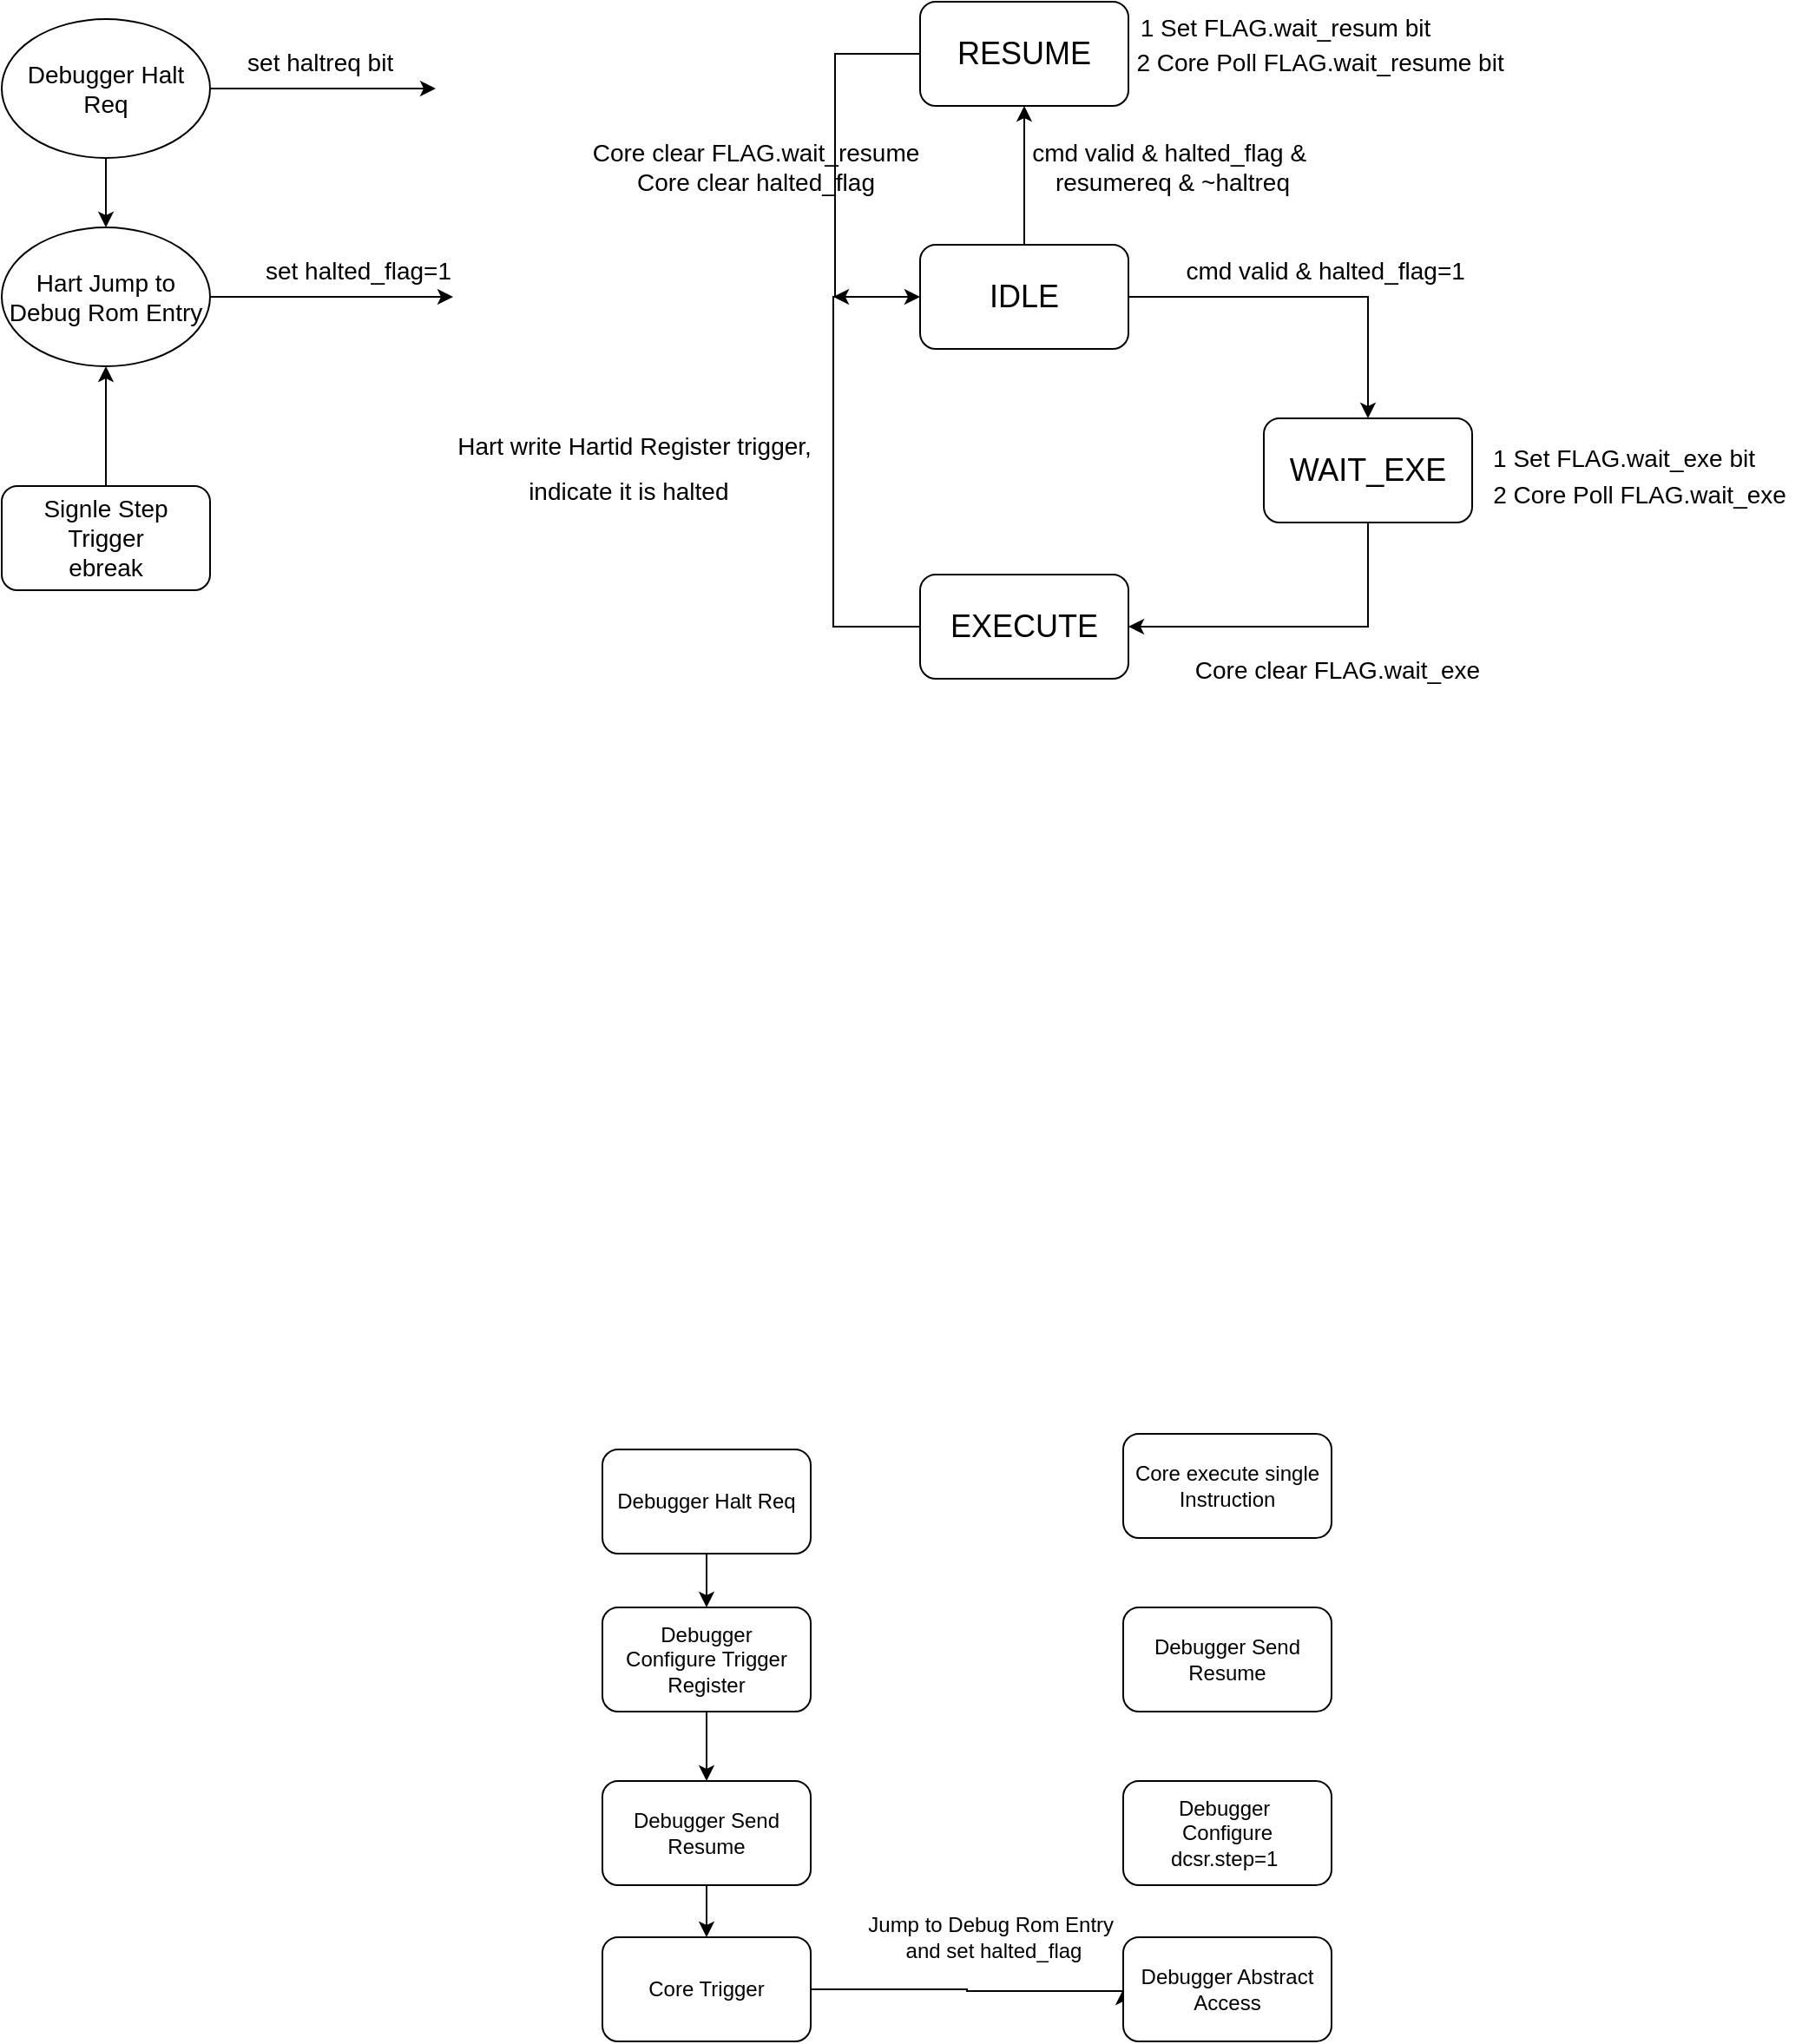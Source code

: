 <mxfile version="24.7.6">
  <diagram name="Page-1" id="58cdce13-f638-feb5-8d6f-7d28b1aa9fa0">
    <mxGraphModel dx="1195" dy="652" grid="1" gridSize="10" guides="0" tooltips="1" connect="1" arrows="1" fold="1" page="1" pageScale="1" pageWidth="1100" pageHeight="850" background="none" math="0" shadow="0">
      <root>
        <mxCell id="0" />
        <mxCell id="1" parent="0" />
        <mxCell id="yvpYBFrj47WIfBBR2a_V-3" style="edgeStyle=orthogonalEdgeStyle;rounded=0;orthogonalLoop=1;jettySize=auto;html=1;exitX=1;exitY=0.5;exitDx=0;exitDy=0;entryX=0.5;entryY=0;entryDx=0;entryDy=0;" edge="1" parent="1" source="yvpYBFrj47WIfBBR2a_V-1" target="yvpYBFrj47WIfBBR2a_V-2">
          <mxGeometry relative="1" as="geometry" />
        </mxCell>
        <mxCell id="yvpYBFrj47WIfBBR2a_V-29" style="edgeStyle=orthogonalEdgeStyle;rounded=0;orthogonalLoop=1;jettySize=auto;html=1;exitX=0.5;exitY=0;exitDx=0;exitDy=0;entryX=0.5;entryY=1;entryDx=0;entryDy=0;" edge="1" parent="1" source="yvpYBFrj47WIfBBR2a_V-1" target="yvpYBFrj47WIfBBR2a_V-17">
          <mxGeometry relative="1" as="geometry" />
        </mxCell>
        <mxCell id="yvpYBFrj47WIfBBR2a_V-1" value="&lt;font style=&quot;font-size: 18px;&quot;&gt;IDLE&lt;/font&gt;" style="rounded=1;whiteSpace=wrap;html=1;" vertex="1" parent="1">
          <mxGeometry x="593" y="225" width="120" height="60" as="geometry" />
        </mxCell>
        <mxCell id="yvpYBFrj47WIfBBR2a_V-6" style="edgeStyle=orthogonalEdgeStyle;rounded=0;orthogonalLoop=1;jettySize=auto;html=1;entryX=1;entryY=0.5;entryDx=0;entryDy=0;" edge="1" parent="1" source="yvpYBFrj47WIfBBR2a_V-2" target="yvpYBFrj47WIfBBR2a_V-5">
          <mxGeometry relative="1" as="geometry">
            <Array as="points">
              <mxPoint x="851" y="445" />
            </Array>
          </mxGeometry>
        </mxCell>
        <mxCell id="yvpYBFrj47WIfBBR2a_V-2" value="&lt;font style=&quot;font-size: 18px;&quot;&gt;WAIT_EXE&lt;/font&gt;" style="rounded=1;whiteSpace=wrap;html=1;" vertex="1" parent="1">
          <mxGeometry x="791" y="325" width="120" height="60" as="geometry" />
        </mxCell>
        <mxCell id="yvpYBFrj47WIfBBR2a_V-4" value="&lt;font style=&quot;font-size: 14px;&quot;&gt;cmd valid &amp;amp; halted_flag=1&amp;nbsp;&lt;/font&gt;" style="text;html=1;align=center;verticalAlign=middle;resizable=0;points=[];autosize=1;strokeColor=none;fillColor=none;" vertex="1" parent="1">
          <mxGeometry x="733" y="225" width="190" height="30" as="geometry" />
        </mxCell>
        <mxCell id="yvpYBFrj47WIfBBR2a_V-15" style="edgeStyle=orthogonalEdgeStyle;rounded=0;orthogonalLoop=1;jettySize=auto;html=1;exitX=0;exitY=0.5;exitDx=0;exitDy=0;entryX=0;entryY=0.5;entryDx=0;entryDy=0;" edge="1" parent="1" source="yvpYBFrj47WIfBBR2a_V-5" target="yvpYBFrj47WIfBBR2a_V-1">
          <mxGeometry relative="1" as="geometry">
            <mxPoint x="503" y="255" as="targetPoint" />
            <Array as="points">
              <mxPoint x="543" y="445" />
              <mxPoint x="543" y="255" />
            </Array>
          </mxGeometry>
        </mxCell>
        <mxCell id="yvpYBFrj47WIfBBR2a_V-5" value="&lt;span style=&quot;font-size: 18px;&quot;&gt;EXECUTE&lt;/span&gt;" style="rounded=1;whiteSpace=wrap;html=1;" vertex="1" parent="1">
          <mxGeometry x="593" y="415" width="120" height="60" as="geometry" />
        </mxCell>
        <mxCell id="yvpYBFrj47WIfBBR2a_V-7" value="&lt;font style=&quot;font-size: 14px;&quot;&gt;Core clear FLAG.wait_exe&lt;/font&gt;" style="text;html=1;align=center;verticalAlign=middle;resizable=0;points=[];autosize=1;strokeColor=none;fillColor=none;" vertex="1" parent="1">
          <mxGeometry x="738" y="455" width="190" height="30" as="geometry" />
        </mxCell>
        <mxCell id="yvpYBFrj47WIfBBR2a_V-14" value="&lt;font style=&quot;font-size: 14px;&quot;&gt;1 Set FLAG.wait_exe bit&lt;/font&gt;" style="text;html=1;align=center;verticalAlign=middle;resizable=0;points=[];autosize=1;strokeColor=none;fillColor=none;" vertex="1" parent="1">
          <mxGeometry x="913" y="333" width="170" height="30" as="geometry" />
        </mxCell>
        <mxCell id="yvpYBFrj47WIfBBR2a_V-16" value="&lt;font style=&quot;font-size: 14px;&quot;&gt;Ha&lt;/font&gt;&lt;font style=&quot;font-size: 14px;&quot;&gt;rt write Hartid Register trigger,&lt;/font&gt;&lt;div&gt;&lt;font style=&quot;&quot;&gt;&lt;font style=&quot;font-size: 14px;&quot;&gt;ind&lt;font style=&quot;&quot;&gt;icate it is halte&lt;/font&gt;d&lt;/font&gt;&lt;span style=&quot;font-size: 24px;&quot;&gt;&amp;nbsp;&lt;/span&gt;&lt;/font&gt;&lt;/div&gt;" style="text;html=1;align=center;verticalAlign=middle;resizable=0;points=[];autosize=1;strokeColor=none;fillColor=none;" vertex="1" parent="1">
          <mxGeometry x="313" y="325" width="230" height="60" as="geometry" />
        </mxCell>
        <mxCell id="yvpYBFrj47WIfBBR2a_V-36" style="edgeStyle=orthogonalEdgeStyle;rounded=0;orthogonalLoop=1;jettySize=auto;html=1;exitX=0;exitY=0.25;exitDx=0;exitDy=0;" edge="1" parent="1" source="yvpYBFrj47WIfBBR2a_V-17">
          <mxGeometry relative="1" as="geometry">
            <mxPoint x="543" y="255" as="targetPoint" />
            <Array as="points">
              <mxPoint x="593" y="115" />
              <mxPoint x="544" y="115" />
              <mxPoint x="544" y="255" />
            </Array>
          </mxGeometry>
        </mxCell>
        <mxCell id="yvpYBFrj47WIfBBR2a_V-17" value="&lt;font style=&quot;font-size: 18px;&quot;&gt;RESUME&lt;/font&gt;" style="rounded=1;whiteSpace=wrap;html=1;" vertex="1" parent="1">
          <mxGeometry x="593" y="85" width="120" height="60" as="geometry" />
        </mxCell>
        <mxCell id="yvpYBFrj47WIfBBR2a_V-21" style="edgeStyle=orthogonalEdgeStyle;rounded=0;orthogonalLoop=1;jettySize=auto;html=1;exitX=0.5;exitY=1;exitDx=0;exitDy=0;entryX=0.5;entryY=0;entryDx=0;entryDy=0;" edge="1" parent="1" source="yvpYBFrj47WIfBBR2a_V-19" target="yvpYBFrj47WIfBBR2a_V-20">
          <mxGeometry relative="1" as="geometry" />
        </mxCell>
        <mxCell id="yvpYBFrj47WIfBBR2a_V-19" value="&lt;font style=&quot;font-size: 14px;&quot;&gt;Debugger Halt Req&lt;/font&gt;" style="ellipse;whiteSpace=wrap;html=1;" vertex="1" parent="1">
          <mxGeometry x="64" y="95" width="120" height="80" as="geometry" />
        </mxCell>
        <mxCell id="yvpYBFrj47WIfBBR2a_V-22" style="edgeStyle=orthogonalEdgeStyle;rounded=0;orthogonalLoop=1;jettySize=auto;html=1;exitX=1;exitY=0.5;exitDx=0;exitDy=0;" edge="1" parent="1" source="yvpYBFrj47WIfBBR2a_V-20">
          <mxGeometry relative="1" as="geometry">
            <mxPoint x="324" y="255" as="targetPoint" />
          </mxGeometry>
        </mxCell>
        <mxCell id="yvpYBFrj47WIfBBR2a_V-20" value="&lt;font style=&quot;font-size: 14px;&quot;&gt;Hart Jump to Debug Rom Entry&lt;/font&gt;" style="ellipse;whiteSpace=wrap;html=1;" vertex="1" parent="1">
          <mxGeometry x="64" y="215" width="120" height="80" as="geometry" />
        </mxCell>
        <mxCell id="yvpYBFrj47WIfBBR2a_V-23" value="&lt;font style=&quot;font-size: 14px;&quot;&gt;set halted_flag=1&lt;/font&gt;" style="text;html=1;align=center;verticalAlign=middle;resizable=0;points=[];autosize=1;strokeColor=none;fillColor=none;" vertex="1" parent="1">
          <mxGeometry x="204" y="225" width="130" height="30" as="geometry" />
        </mxCell>
        <mxCell id="yvpYBFrj47WIfBBR2a_V-25" value="&lt;font style=&quot;font-size: 14px;&quot;&gt;set haltreq bit&amp;nbsp;&lt;/font&gt;" style="text;html=1;align=center;verticalAlign=middle;resizable=0;points=[];autosize=1;strokeColor=none;fillColor=none;" vertex="1" parent="1">
          <mxGeometry x="194" y="105" width="110" height="30" as="geometry" />
        </mxCell>
        <mxCell id="yvpYBFrj47WIfBBR2a_V-28" style="edgeStyle=orthogonalEdgeStyle;rounded=0;orthogonalLoop=1;jettySize=auto;html=1;exitX=1;exitY=0.5;exitDx=0;exitDy=0;" edge="1" parent="1" source="yvpYBFrj47WIfBBR2a_V-19">
          <mxGeometry relative="1" as="geometry">
            <mxPoint x="314" y="135" as="targetPoint" />
          </mxGeometry>
        </mxCell>
        <mxCell id="yvpYBFrj47WIfBBR2a_V-30" value="&lt;font style=&quot;font-size: 14px;&quot;&gt;cmd valid &amp;amp; halted_flag &amp;amp;&amp;nbsp;&lt;/font&gt;&lt;div&gt;&lt;font style=&quot;font-size: 14px;&quot;&gt;resumereq &amp;amp; ~haltreq&lt;/font&gt;&lt;/div&gt;" style="text;html=1;align=center;verticalAlign=middle;resizable=0;points=[];autosize=1;strokeColor=none;fillColor=none;" vertex="1" parent="1">
          <mxGeometry x="643" y="155" width="190" height="50" as="geometry" />
        </mxCell>
        <mxCell id="yvpYBFrj47WIfBBR2a_V-31" value="&lt;font style=&quot;font-size: 14px;&quot;&gt;2 Core Poll FLAG.wait_exe&lt;/font&gt;" style="text;html=1;align=center;verticalAlign=middle;resizable=0;points=[];autosize=1;strokeColor=none;fillColor=none;" vertex="1" parent="1">
          <mxGeometry x="913" y="354" width="187" height="29" as="geometry" />
        </mxCell>
        <mxCell id="yvpYBFrj47WIfBBR2a_V-32" value="&lt;font style=&quot;font-size: 14px;&quot;&gt;1 Set FLAG.wait_resum bit&lt;/font&gt;" style="text;html=1;align=center;verticalAlign=middle;resizable=0;points=[];autosize=1;strokeColor=none;fillColor=none;" vertex="1" parent="1">
          <mxGeometry x="708" y="85" width="190" height="30" as="geometry" />
        </mxCell>
        <mxCell id="yvpYBFrj47WIfBBR2a_V-33" value="&lt;font style=&quot;font-size: 14px;&quot;&gt;2 Core Poll FLAG.wait_resume bit&lt;/font&gt;" style="text;html=1;align=center;verticalAlign=middle;resizable=0;points=[];autosize=1;strokeColor=none;fillColor=none;" vertex="1" parent="1">
          <mxGeometry x="703" y="105" width="240" height="30" as="geometry" />
        </mxCell>
        <mxCell id="yvpYBFrj47WIfBBR2a_V-37" value="&lt;font style=&quot;font-size: 14px;&quot;&gt;Core clear FLAG.wait_resume&lt;/font&gt;&lt;div&gt;&lt;font style=&quot;font-size: 14px;&quot;&gt;Core clear halted_flag&lt;/font&gt;&lt;/div&gt;" style="text;html=1;align=center;verticalAlign=middle;resizable=0;points=[];autosize=1;strokeColor=none;fillColor=none;" vertex="1" parent="1">
          <mxGeometry x="395" y="157" width="206" height="46" as="geometry" />
        </mxCell>
        <mxCell id="yvpYBFrj47WIfBBR2a_V-40" style="edgeStyle=orthogonalEdgeStyle;rounded=0;orthogonalLoop=1;jettySize=auto;html=1;exitX=0.5;exitY=0;exitDx=0;exitDy=0;entryX=0.5;entryY=1;entryDx=0;entryDy=0;" edge="1" parent="1" source="yvpYBFrj47WIfBBR2a_V-39" target="yvpYBFrj47WIfBBR2a_V-20">
          <mxGeometry relative="1" as="geometry" />
        </mxCell>
        <mxCell id="yvpYBFrj47WIfBBR2a_V-39" value="&lt;span style=&quot;font-size: 14px;&quot;&gt;Signle Step&lt;/span&gt;&lt;div&gt;&lt;span style=&quot;font-size: 14px;&quot;&gt;Trigger&lt;/span&gt;&lt;/div&gt;&lt;div&gt;&lt;span style=&quot;font-size: 14px;&quot;&gt;ebreak&lt;/span&gt;&lt;/div&gt;" style="rounded=1;whiteSpace=wrap;html=1;" vertex="1" parent="1">
          <mxGeometry x="64" y="364" width="120" height="60" as="geometry" />
        </mxCell>
        <mxCell id="yvpYBFrj47WIfBBR2a_V-46" style="edgeStyle=orthogonalEdgeStyle;rounded=0;orthogonalLoop=1;jettySize=auto;html=1;exitX=0.5;exitY=1;exitDx=0;exitDy=0;entryX=0.5;entryY=0;entryDx=0;entryDy=0;" edge="1" parent="1" source="yvpYBFrj47WIfBBR2a_V-41" target="yvpYBFrj47WIfBBR2a_V-42">
          <mxGeometry relative="1" as="geometry" />
        </mxCell>
        <mxCell id="yvpYBFrj47WIfBBR2a_V-41" value="Debugger Halt Req" style="rounded=1;whiteSpace=wrap;html=1;" vertex="1" parent="1">
          <mxGeometry x="410" y="919" width="120" height="60" as="geometry" />
        </mxCell>
        <mxCell id="yvpYBFrj47WIfBBR2a_V-47" style="edgeStyle=orthogonalEdgeStyle;rounded=0;orthogonalLoop=1;jettySize=auto;html=1;exitX=0.5;exitY=1;exitDx=0;exitDy=0;entryX=0.5;entryY=0;entryDx=0;entryDy=0;" edge="1" parent="1" source="yvpYBFrj47WIfBBR2a_V-42" target="yvpYBFrj47WIfBBR2a_V-43">
          <mxGeometry relative="1" as="geometry" />
        </mxCell>
        <mxCell id="yvpYBFrj47WIfBBR2a_V-42" value="Debugger C&lt;span style=&quot;white-space: pre;&quot; data-slate-fragment=&quot;JTVCJTdCJTIydHlwZSUyMiUzQSUyMnBhcmFncmFwaCUyMiUyQyUyMmNoaWxkcmVuJTIyJTNBJTVCJTdCJTIydGV4dCUyMiUzQSUyMmNvbmZpZ3VyZSUyMiU3RCU1RCU3RCU1RA==&quot;&gt;onfigure&lt;/span&gt;&amp;nbsp;Trigger Register" style="rounded=1;whiteSpace=wrap;html=1;" vertex="1" parent="1">
          <mxGeometry x="410" y="1010" width="120" height="60" as="geometry" />
        </mxCell>
        <mxCell id="yvpYBFrj47WIfBBR2a_V-48" style="edgeStyle=orthogonalEdgeStyle;rounded=0;orthogonalLoop=1;jettySize=auto;html=1;exitX=0.5;exitY=1;exitDx=0;exitDy=0;" edge="1" parent="1" source="yvpYBFrj47WIfBBR2a_V-43" target="yvpYBFrj47WIfBBR2a_V-44">
          <mxGeometry relative="1" as="geometry" />
        </mxCell>
        <mxCell id="yvpYBFrj47WIfBBR2a_V-43" value="Debugger Send Resume" style="rounded=1;whiteSpace=wrap;html=1;" vertex="1" parent="1">
          <mxGeometry x="410" y="1110" width="120" height="60" as="geometry" />
        </mxCell>
        <mxCell id="yvpYBFrj47WIfBBR2a_V-45" style="edgeStyle=orthogonalEdgeStyle;rounded=0;orthogonalLoop=1;jettySize=auto;html=1;exitX=1;exitY=0.5;exitDx=0;exitDy=0;entryX=0;entryY=0.5;entryDx=0;entryDy=0;" edge="1" parent="1" source="yvpYBFrj47WIfBBR2a_V-44" target="yvpYBFrj47WIfBBR2a_V-52">
          <mxGeometry relative="1" as="geometry">
            <mxPoint x="750" y="1230" as="targetPoint" />
            <Array as="points">
              <mxPoint x="620" y="1230" />
              <mxPoint x="770" y="1231" />
            </Array>
          </mxGeometry>
        </mxCell>
        <mxCell id="yvpYBFrj47WIfBBR2a_V-44" value="Core Trigger" style="rounded=1;whiteSpace=wrap;html=1;" vertex="1" parent="1">
          <mxGeometry x="410" y="1200" width="120" height="60" as="geometry" />
        </mxCell>
        <mxCell id="yvpYBFrj47WIfBBR2a_V-49" value="Jump to Debug Rom Entry&amp;nbsp;&lt;div&gt;and&amp;nbsp;&lt;span style=&quot;background-color: initial;&quot;&gt;set halted_flag&lt;/span&gt;&lt;/div&gt;" style="text;html=1;align=center;verticalAlign=middle;resizable=0;points=[];autosize=1;strokeColor=none;fillColor=none;" vertex="1" parent="1">
          <mxGeometry x="550" y="1180" width="170" height="40" as="geometry" />
        </mxCell>
        <mxCell id="yvpYBFrj47WIfBBR2a_V-52" value="Debugger Abstract Access" style="rounded=1;whiteSpace=wrap;html=1;" vertex="1" parent="1">
          <mxGeometry x="710" y="1200" width="120" height="60" as="geometry" />
        </mxCell>
        <mxCell id="yvpYBFrj47WIfBBR2a_V-53" value="Debugger&amp;nbsp;&lt;div&gt;Configure dcsr.step=1&amp;nbsp;&lt;/div&gt;" style="rounded=1;whiteSpace=wrap;html=1;" vertex="1" parent="1">
          <mxGeometry x="710" y="1110" width="120" height="60" as="geometry" />
        </mxCell>
        <mxCell id="yvpYBFrj47WIfBBR2a_V-55" value="Debugger Send&lt;div&gt;Resume&lt;/div&gt;" style="rounded=1;whiteSpace=wrap;html=1;" vertex="1" parent="1">
          <mxGeometry x="710" y="1010" width="120" height="60" as="geometry" />
        </mxCell>
        <mxCell id="yvpYBFrj47WIfBBR2a_V-56" value="Core execute single Instruction" style="rounded=1;whiteSpace=wrap;html=1;" vertex="1" parent="1">
          <mxGeometry x="710" y="910" width="120" height="60" as="geometry" />
        </mxCell>
      </root>
    </mxGraphModel>
  </diagram>
</mxfile>
